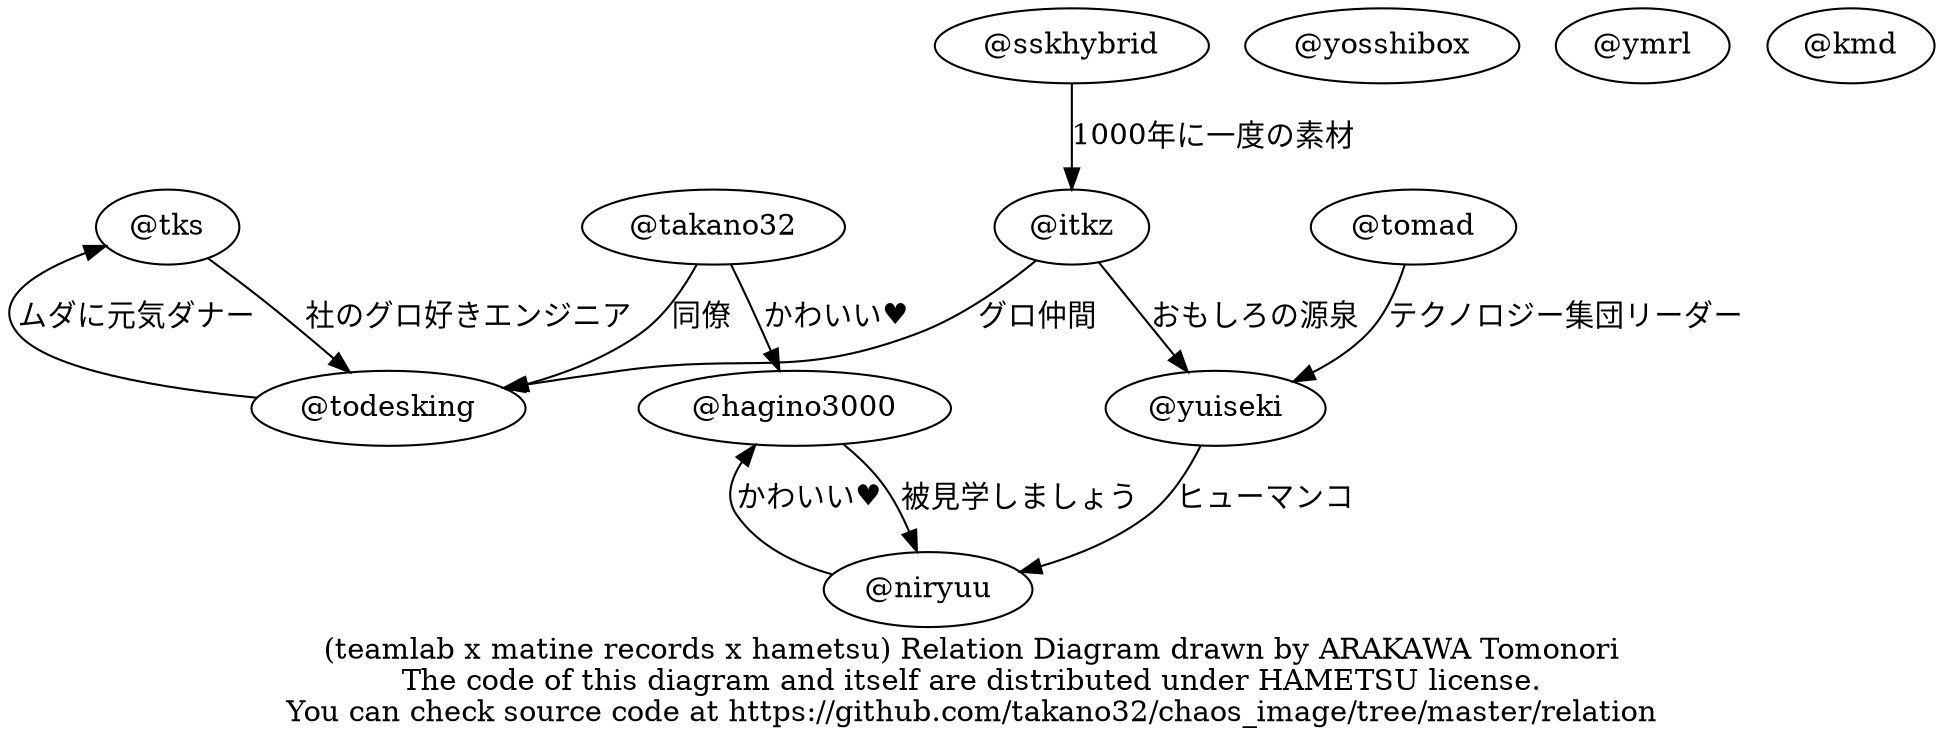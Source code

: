 digraph Hameatsudo {
  graph [concentrate = true];
  overlap=orthoxy;
  "@tks" -> "@todesking" [label = "社のグロ好きエンジニア"];
  "@takano32" -> "@todesking" [label = "同僚"];
  "@takano32" -> "@hagino3000" [label = "かわいい♥"];
  "@todesking" -> "@tks" [label = "ムダに元気ダナー"];
  "@tomad" -> "@yuiseki" [label = "テクノロジー集団リーダー"];
  "@yosshibox"
  "@sskhybrid" -> "@itkz" [label = "1000年に一度の素材"];
  "@ymrl"
  "@niryuu" -> "@hagino3000" [label = "かわいい♥"];
  "@itkz" -> "@todesking" [label = "グロ仲間"];
  "@itkz" -> "@yuiseki" [label = "おもしろの源泉"];
  "@yuiseki" -> "@niryuu" [label = "ヒューマンコ"];
  "@hagino3000" -> "@niryuu" [label = "被見学しましょう"];
  "@kmd"
  label = "(teamlab x matine records x hametsu) Relation Diagram drawn by ARAKAWA Tomonori\nThe code of this diagram and itself are distributed under HAMETSU license.\nYou can check source code at https://github.com/takano32/chaos_image/tree/master/relation";
}


